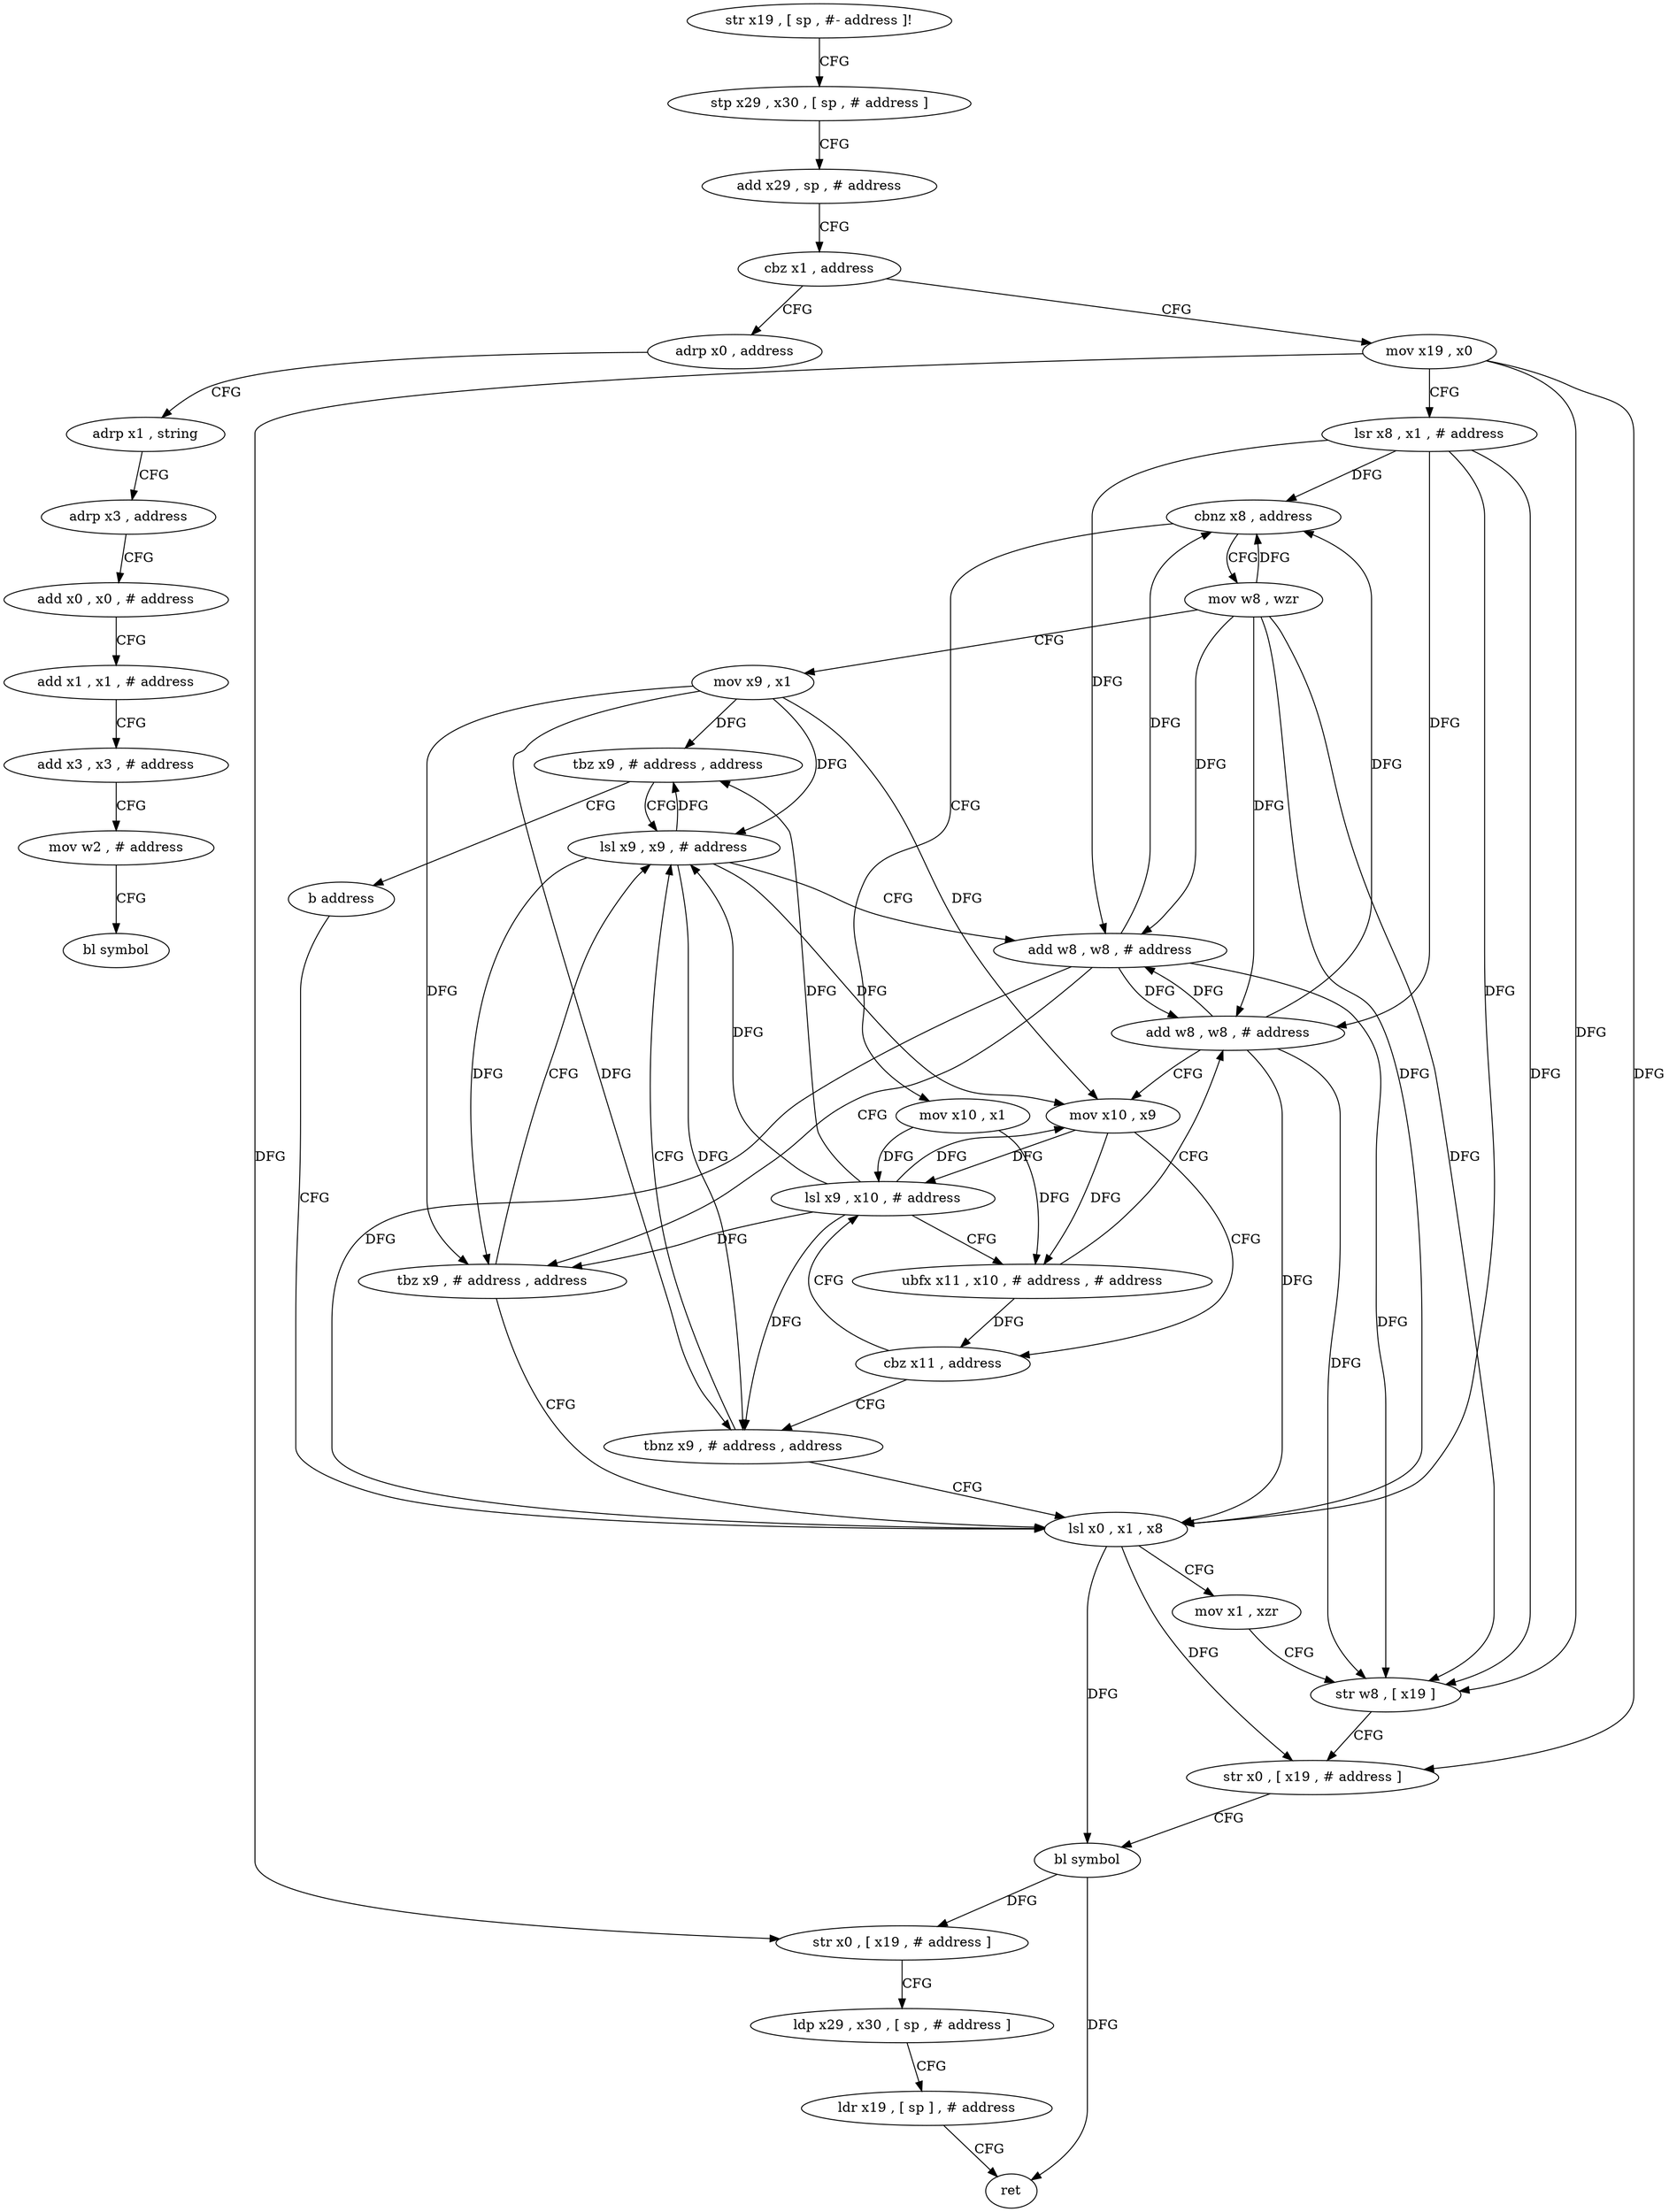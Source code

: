 digraph "func" {
"4239244" [label = "str x19 , [ sp , #- address ]!" ]
"4239248" [label = "stp x29 , x30 , [ sp , # address ]" ]
"4239252" [label = "add x29 , sp , # address" ]
"4239256" [label = "cbz x1 , address" ]
"4239364" [label = "adrp x0 , address" ]
"4239260" [label = "mov x19 , x0" ]
"4239368" [label = "adrp x1 , string" ]
"4239372" [label = "adrp x3 , address" ]
"4239376" [label = "add x0 , x0 , # address" ]
"4239380" [label = "add x1 , x1 , # address" ]
"4239384" [label = "add x3 , x3 , # address" ]
"4239388" [label = "mov w2 , # address" ]
"4239392" [label = "bl symbol" ]
"4239264" [label = "lsr x8 , x1 , # address" ]
"4239268" [label = "cbnz x8 , address" ]
"4239348" [label = "mov w8 , wzr" ]
"4239272" [label = "mov x10 , x1" ]
"4239352" [label = "mov x9 , x1" ]
"4239356" [label = "tbz x9 , # address , address" ]
"4239300" [label = "lsl x9 , x9 , # address" ]
"4239360" [label = "b address" ]
"4239276" [label = "lsl x9 , x10 , # address" ]
"4239304" [label = "add w8 , w8 , # address" ]
"4239308" [label = "tbz x9 , # address , address" ]
"4239312" [label = "lsl x0 , x1 , x8" ]
"4239280" [label = "ubfx x11 , x10 , # address , # address" ]
"4239284" [label = "add w8 , w8 , # address" ]
"4239288" [label = "mov x10 , x9" ]
"4239292" [label = "cbz x11 , address" ]
"4239296" [label = "tbnz x9 , # address , address" ]
"4239316" [label = "mov x1 , xzr" ]
"4239320" [label = "str w8 , [ x19 ]" ]
"4239324" [label = "str x0 , [ x19 , # address ]" ]
"4239328" [label = "bl symbol" ]
"4239332" [label = "str x0 , [ x19 , # address ]" ]
"4239336" [label = "ldp x29 , x30 , [ sp , # address ]" ]
"4239340" [label = "ldr x19 , [ sp ] , # address" ]
"4239344" [label = "ret" ]
"4239244" -> "4239248" [ label = "CFG" ]
"4239248" -> "4239252" [ label = "CFG" ]
"4239252" -> "4239256" [ label = "CFG" ]
"4239256" -> "4239364" [ label = "CFG" ]
"4239256" -> "4239260" [ label = "CFG" ]
"4239364" -> "4239368" [ label = "CFG" ]
"4239260" -> "4239264" [ label = "CFG" ]
"4239260" -> "4239320" [ label = "DFG" ]
"4239260" -> "4239324" [ label = "DFG" ]
"4239260" -> "4239332" [ label = "DFG" ]
"4239368" -> "4239372" [ label = "CFG" ]
"4239372" -> "4239376" [ label = "CFG" ]
"4239376" -> "4239380" [ label = "CFG" ]
"4239380" -> "4239384" [ label = "CFG" ]
"4239384" -> "4239388" [ label = "CFG" ]
"4239388" -> "4239392" [ label = "CFG" ]
"4239264" -> "4239268" [ label = "DFG" ]
"4239264" -> "4239304" [ label = "DFG" ]
"4239264" -> "4239284" [ label = "DFG" ]
"4239264" -> "4239312" [ label = "DFG" ]
"4239264" -> "4239320" [ label = "DFG" ]
"4239268" -> "4239348" [ label = "CFG" ]
"4239268" -> "4239272" [ label = "CFG" ]
"4239348" -> "4239352" [ label = "CFG" ]
"4239348" -> "4239268" [ label = "DFG" ]
"4239348" -> "4239304" [ label = "DFG" ]
"4239348" -> "4239284" [ label = "DFG" ]
"4239348" -> "4239312" [ label = "DFG" ]
"4239348" -> "4239320" [ label = "DFG" ]
"4239272" -> "4239276" [ label = "DFG" ]
"4239272" -> "4239280" [ label = "DFG" ]
"4239352" -> "4239356" [ label = "DFG" ]
"4239352" -> "4239300" [ label = "DFG" ]
"4239352" -> "4239308" [ label = "DFG" ]
"4239352" -> "4239288" [ label = "DFG" ]
"4239352" -> "4239296" [ label = "DFG" ]
"4239356" -> "4239300" [ label = "CFG" ]
"4239356" -> "4239360" [ label = "CFG" ]
"4239300" -> "4239304" [ label = "CFG" ]
"4239300" -> "4239356" [ label = "DFG" ]
"4239300" -> "4239308" [ label = "DFG" ]
"4239300" -> "4239288" [ label = "DFG" ]
"4239300" -> "4239296" [ label = "DFG" ]
"4239360" -> "4239312" [ label = "CFG" ]
"4239276" -> "4239280" [ label = "CFG" ]
"4239276" -> "4239356" [ label = "DFG" ]
"4239276" -> "4239300" [ label = "DFG" ]
"4239276" -> "4239308" [ label = "DFG" ]
"4239276" -> "4239288" [ label = "DFG" ]
"4239276" -> "4239296" [ label = "DFG" ]
"4239304" -> "4239308" [ label = "CFG" ]
"4239304" -> "4239268" [ label = "DFG" ]
"4239304" -> "4239284" [ label = "DFG" ]
"4239304" -> "4239312" [ label = "DFG" ]
"4239304" -> "4239320" [ label = "DFG" ]
"4239308" -> "4239300" [ label = "CFG" ]
"4239308" -> "4239312" [ label = "CFG" ]
"4239312" -> "4239316" [ label = "CFG" ]
"4239312" -> "4239324" [ label = "DFG" ]
"4239312" -> "4239328" [ label = "DFG" ]
"4239280" -> "4239284" [ label = "CFG" ]
"4239280" -> "4239292" [ label = "DFG" ]
"4239284" -> "4239288" [ label = "CFG" ]
"4239284" -> "4239268" [ label = "DFG" ]
"4239284" -> "4239304" [ label = "DFG" ]
"4239284" -> "4239312" [ label = "DFG" ]
"4239284" -> "4239320" [ label = "DFG" ]
"4239288" -> "4239292" [ label = "CFG" ]
"4239288" -> "4239276" [ label = "DFG" ]
"4239288" -> "4239280" [ label = "DFG" ]
"4239292" -> "4239276" [ label = "CFG" ]
"4239292" -> "4239296" [ label = "CFG" ]
"4239296" -> "4239312" [ label = "CFG" ]
"4239296" -> "4239300" [ label = "CFG" ]
"4239316" -> "4239320" [ label = "CFG" ]
"4239320" -> "4239324" [ label = "CFG" ]
"4239324" -> "4239328" [ label = "CFG" ]
"4239328" -> "4239332" [ label = "DFG" ]
"4239328" -> "4239344" [ label = "DFG" ]
"4239332" -> "4239336" [ label = "CFG" ]
"4239336" -> "4239340" [ label = "CFG" ]
"4239340" -> "4239344" [ label = "CFG" ]
}
